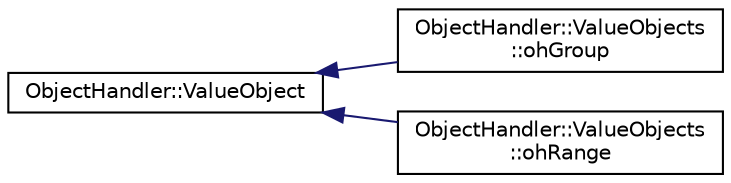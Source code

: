 digraph "Graphical Class Hierarchy"
{
  edge [fontname="Helvetica",fontsize="10",labelfontname="Helvetica",labelfontsize="10"];
  node [fontname="Helvetica",fontsize="10",shape=record];
  rankdir="LR";
  Node0 [label="ObjectHandler::ValueObject",height=0.2,width=0.4,color="black", fillcolor="white", style="filled",URL="$class_object_handler_1_1_value_object.html",tooltip="Capture the values of the arguments passed to the Object constructor. "];
  Node0 -> Node1 [dir="back",color="midnightblue",fontsize="10",style="solid",fontname="Helvetica"];
  Node1 [label="ObjectHandler::ValueObjects\l::ohGroup",height=0.2,width=0.4,color="black", fillcolor="white", style="filled",URL="$class_object_handler_1_1_value_objects_1_1oh_group.html"];
  Node0 -> Node2 [dir="back",color="midnightblue",fontsize="10",style="solid",fontname="Helvetica"];
  Node2 [label="ObjectHandler::ValueObjects\l::ohRange",height=0.2,width=0.4,color="black", fillcolor="white", style="filled",URL="$class_object_handler_1_1_value_objects_1_1oh_range.html"];
}
